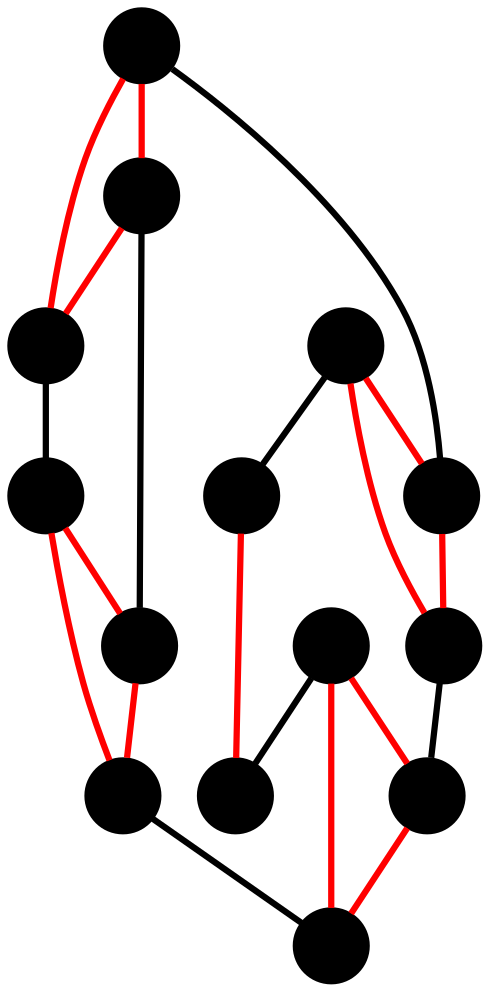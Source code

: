 graph
{
	node [shape="point", width=0.5];
	edge [penwidth=3, color=red];

	g [pos="8,8!"];
	h [pos="11,8!"];

	l [pos="4,7!"];
	m [pos="6,7!"];

	t [pos="4,6!"];

	af [pos="8,5!"];

	ak [pos="10,4!"];
	al [pos="12,4!"];

	am [pos="1,3!"];
	an [pos="8,3!"];

	aq [pos="1,2!"];
	ar [pos="4,2!"];

	bc [pos="6,1!"];
	bd [pos="8,1!"];

	g -- h [color=black];
	g -- m;
	g -- af;
	h -- al;
	l -- m [color=black];
	l -- t;
	l -- am;
	m -- af;
	t -- am;
	t -- ar [color=black];
	af -- an [color=black];
	ak -- al [color=black];
	ak -- an;
	ak -- bd;
	am -- aq [color=black];
	an -- bd;
	aq -- ar;
	aq -- bc;
	ar -- bc;
	bc -- bd [color=black];
}
